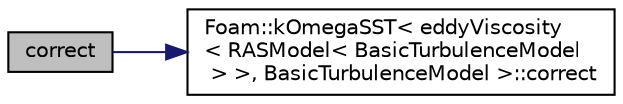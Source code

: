 digraph "correct"
{
  bgcolor="transparent";
  edge [fontname="Helvetica",fontsize="10",labelfontname="Helvetica",labelfontsize="10"];
  node [fontname="Helvetica",fontsize="10",shape=record];
  rankdir="LR";
  Node528 [label="correct",height=0.2,width=0.4,color="black", fillcolor="grey75", style="filled", fontcolor="black"];
  Node528 -> Node529 [color="midnightblue",fontsize="10",style="solid",fontname="Helvetica"];
  Node529 [label="Foam::kOmegaSST\< eddyViscosity\l\< RASModel\< BasicTurbulenceModel\l \> \>, BasicTurbulenceModel \>::correct",height=0.2,width=0.4,color="black",URL="$a32117.html#a3ae44b28050c3aa494c1d8e18cf618c1",tooltip="Solve the turbulence equations and correct the turbulence viscosity. "];
}
